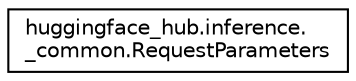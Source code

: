 digraph "Graphical Class Hierarchy"
{
 // LATEX_PDF_SIZE
  edge [fontname="Helvetica",fontsize="10",labelfontname="Helvetica",labelfontsize="10"];
  node [fontname="Helvetica",fontsize="10",shape=record];
  rankdir="LR";
  Node0 [label="huggingface_hub.inference.\l_common.RequestParameters",height=0.2,width=0.4,color="black", fillcolor="white", style="filled",URL="$classhuggingface__hub_1_1inference_1_1__common_1_1RequestParameters.html",tooltip=" "];
}
